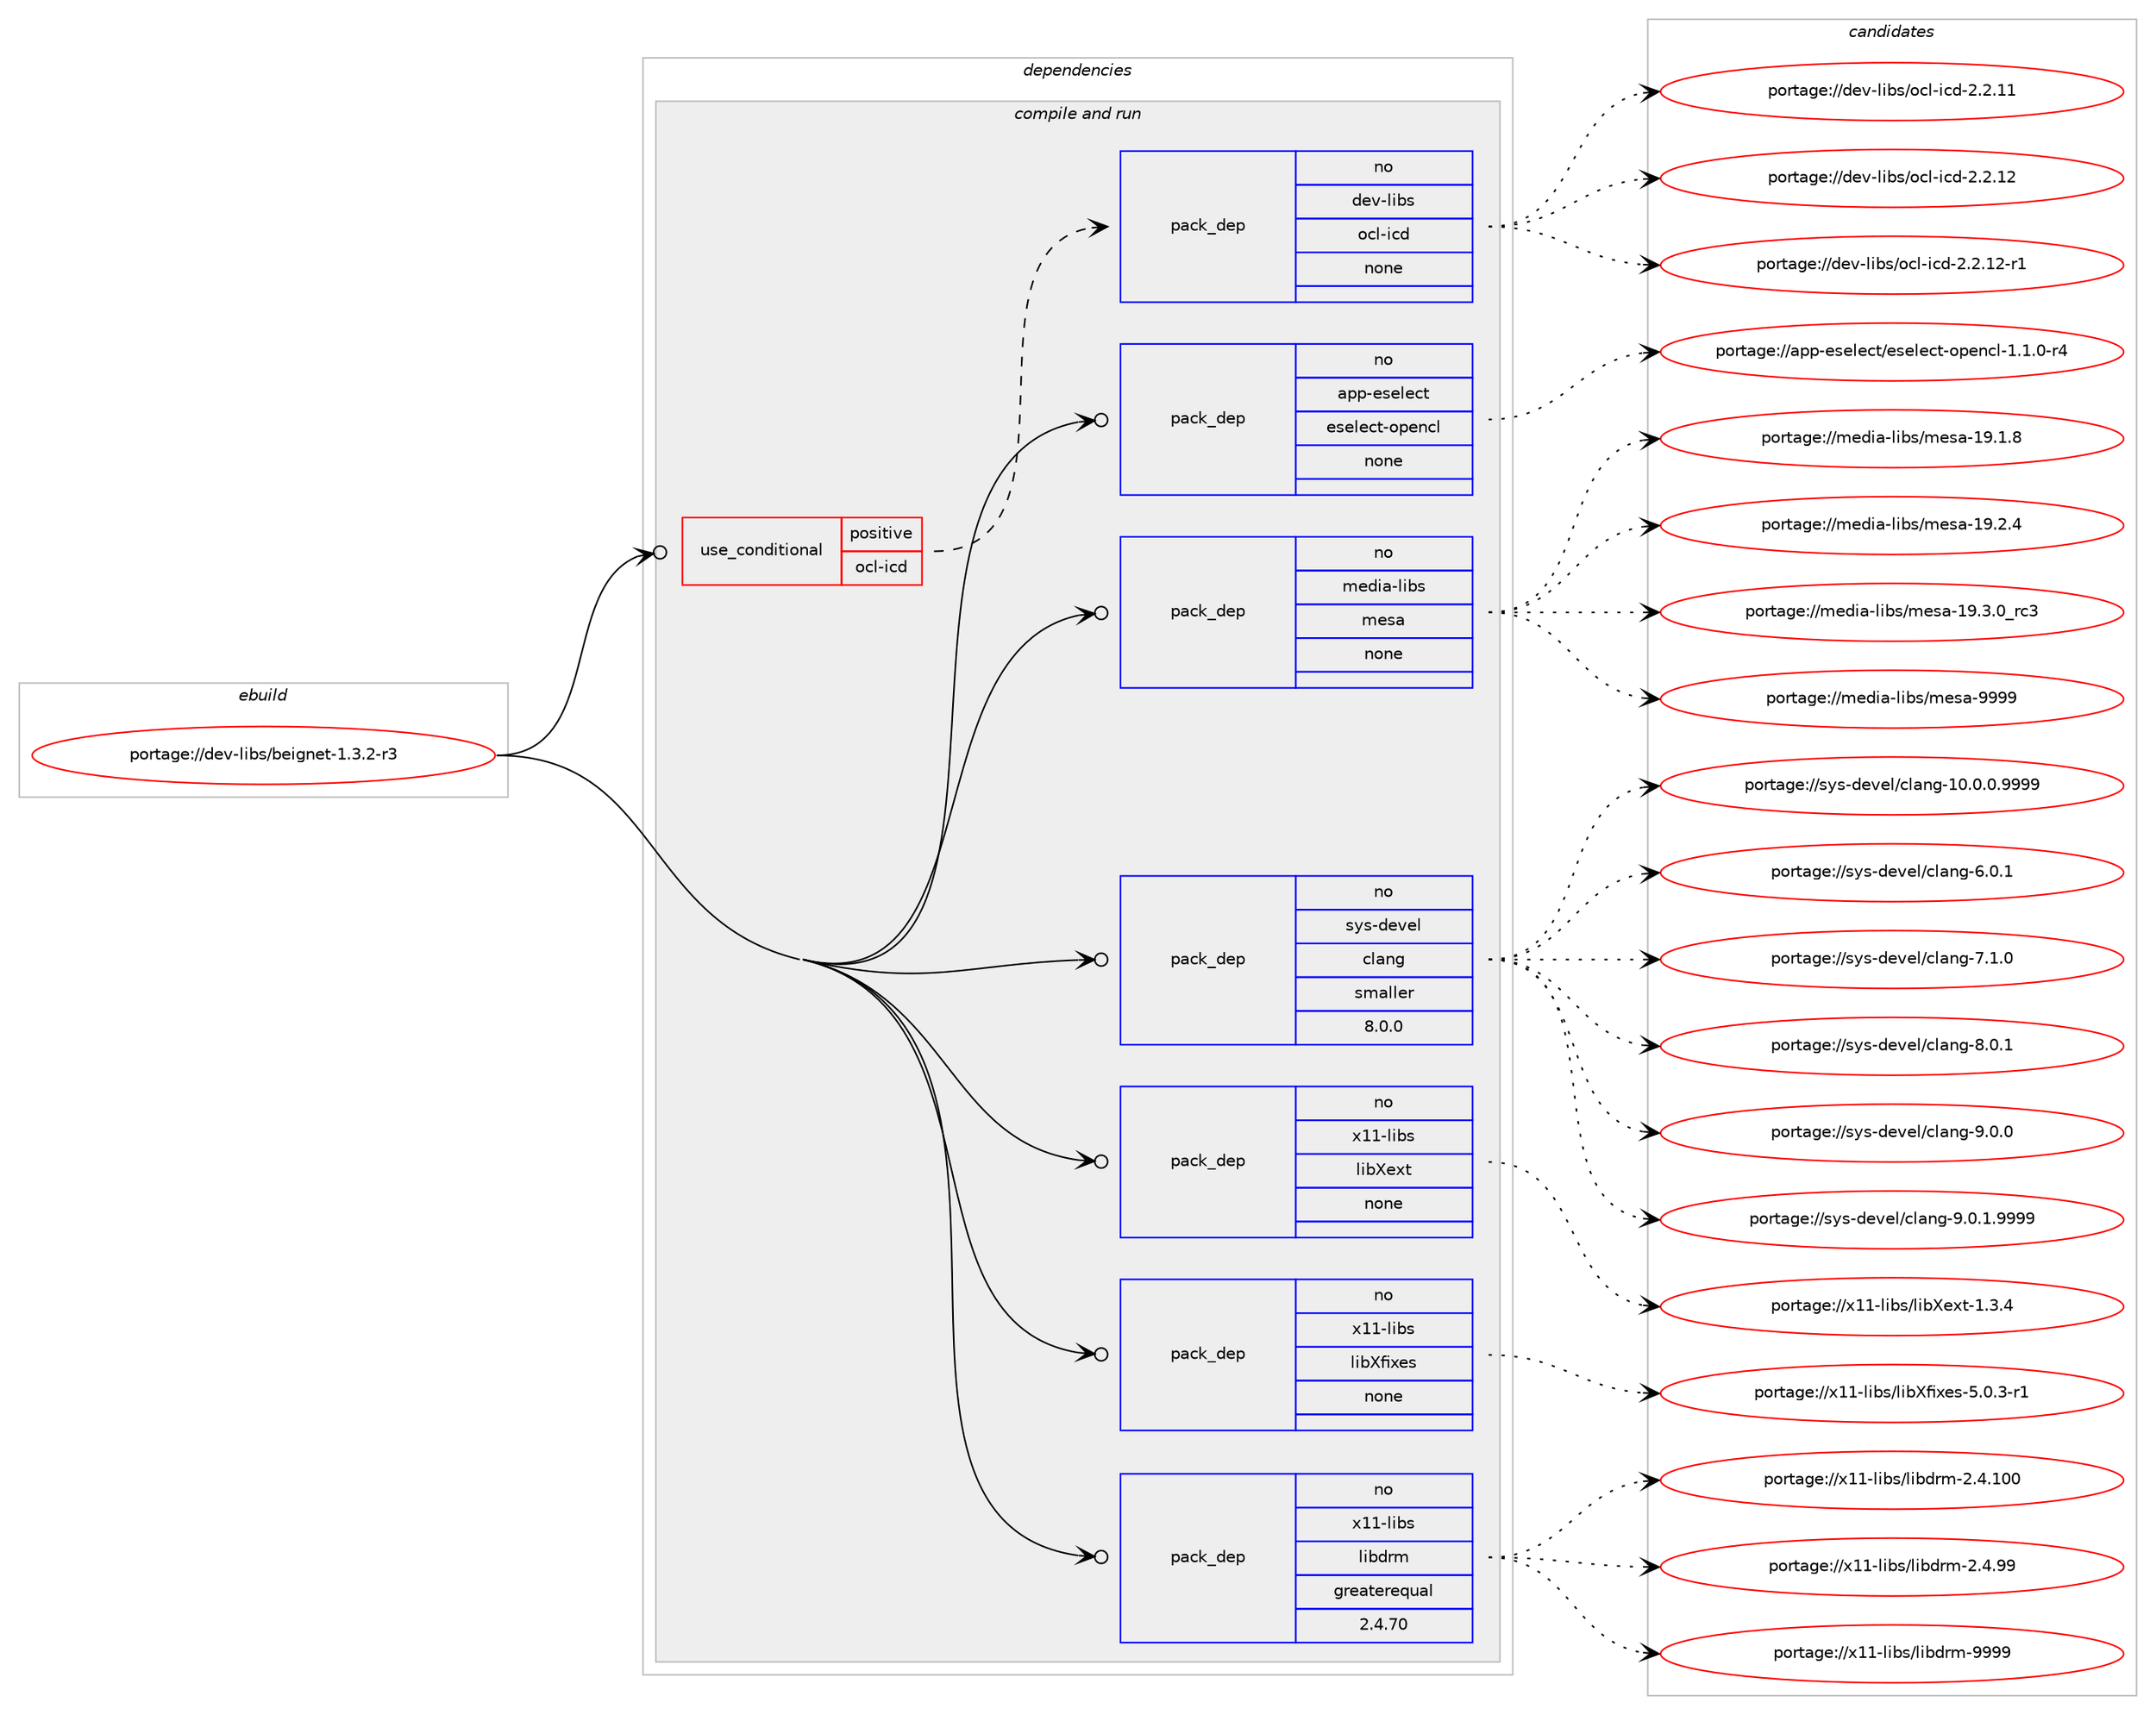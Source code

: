 digraph prolog {

# *************
# Graph options
# *************

newrank=true;
concentrate=true;
compound=true;
graph [rankdir=LR,fontname=Helvetica,fontsize=10,ranksep=1.5];#, ranksep=2.5, nodesep=0.2];
edge  [arrowhead=vee];
node  [fontname=Helvetica,fontsize=10];

# **********
# The ebuild
# **********

subgraph cluster_leftcol {
color=gray;
rank=same;
label=<<i>ebuild</i>>;
id [label="portage://dev-libs/beignet-1.3.2-r3", color=red, width=4, href="../dev-libs/beignet-1.3.2-r3.svg"];
}

# ****************
# The dependencies
# ****************

subgraph cluster_midcol {
color=gray;
label=<<i>dependencies</i>>;
subgraph cluster_compile {
fillcolor="#eeeeee";
style=filled;
label=<<i>compile</i>>;
}
subgraph cluster_compileandrun {
fillcolor="#eeeeee";
style=filled;
label=<<i>compile and run</i>>;
subgraph cond20413 {
dependency97861 [label=<<TABLE BORDER="0" CELLBORDER="1" CELLSPACING="0" CELLPADDING="4"><TR><TD ROWSPAN="3" CELLPADDING="10">use_conditional</TD></TR><TR><TD>positive</TD></TR><TR><TD>ocl-icd</TD></TR></TABLE>>, shape=none, color=red];
subgraph pack74554 {
dependency97862 [label=<<TABLE BORDER="0" CELLBORDER="1" CELLSPACING="0" CELLPADDING="4" WIDTH="220"><TR><TD ROWSPAN="6" CELLPADDING="30">pack_dep</TD></TR><TR><TD WIDTH="110">no</TD></TR><TR><TD>dev-libs</TD></TR><TR><TD>ocl-icd</TD></TR><TR><TD>none</TD></TR><TR><TD></TD></TR></TABLE>>, shape=none, color=blue];
}
dependency97861:e -> dependency97862:w [weight=20,style="dashed",arrowhead="vee"];
}
id:e -> dependency97861:w [weight=20,style="solid",arrowhead="odotvee"];
subgraph pack74555 {
dependency97863 [label=<<TABLE BORDER="0" CELLBORDER="1" CELLSPACING="0" CELLPADDING="4" WIDTH="220"><TR><TD ROWSPAN="6" CELLPADDING="30">pack_dep</TD></TR><TR><TD WIDTH="110">no</TD></TR><TR><TD>app-eselect</TD></TR><TR><TD>eselect-opencl</TD></TR><TR><TD>none</TD></TR><TR><TD></TD></TR></TABLE>>, shape=none, color=blue];
}
id:e -> dependency97863:w [weight=20,style="solid",arrowhead="odotvee"];
subgraph pack74556 {
dependency97864 [label=<<TABLE BORDER="0" CELLBORDER="1" CELLSPACING="0" CELLPADDING="4" WIDTH="220"><TR><TD ROWSPAN="6" CELLPADDING="30">pack_dep</TD></TR><TR><TD WIDTH="110">no</TD></TR><TR><TD>media-libs</TD></TR><TR><TD>mesa</TD></TR><TR><TD>none</TD></TR><TR><TD></TD></TR></TABLE>>, shape=none, color=blue];
}
id:e -> dependency97864:w [weight=20,style="solid",arrowhead="odotvee"];
subgraph pack74557 {
dependency97865 [label=<<TABLE BORDER="0" CELLBORDER="1" CELLSPACING="0" CELLPADDING="4" WIDTH="220"><TR><TD ROWSPAN="6" CELLPADDING="30">pack_dep</TD></TR><TR><TD WIDTH="110">no</TD></TR><TR><TD>sys-devel</TD></TR><TR><TD>clang</TD></TR><TR><TD>smaller</TD></TR><TR><TD>8.0.0</TD></TR></TABLE>>, shape=none, color=blue];
}
id:e -> dependency97865:w [weight=20,style="solid",arrowhead="odotvee"];
subgraph pack74558 {
dependency97866 [label=<<TABLE BORDER="0" CELLBORDER="1" CELLSPACING="0" CELLPADDING="4" WIDTH="220"><TR><TD ROWSPAN="6" CELLPADDING="30">pack_dep</TD></TR><TR><TD WIDTH="110">no</TD></TR><TR><TD>x11-libs</TD></TR><TR><TD>libXext</TD></TR><TR><TD>none</TD></TR><TR><TD></TD></TR></TABLE>>, shape=none, color=blue];
}
id:e -> dependency97866:w [weight=20,style="solid",arrowhead="odotvee"];
subgraph pack74559 {
dependency97867 [label=<<TABLE BORDER="0" CELLBORDER="1" CELLSPACING="0" CELLPADDING="4" WIDTH="220"><TR><TD ROWSPAN="6" CELLPADDING="30">pack_dep</TD></TR><TR><TD WIDTH="110">no</TD></TR><TR><TD>x11-libs</TD></TR><TR><TD>libXfixes</TD></TR><TR><TD>none</TD></TR><TR><TD></TD></TR></TABLE>>, shape=none, color=blue];
}
id:e -> dependency97867:w [weight=20,style="solid",arrowhead="odotvee"];
subgraph pack74560 {
dependency97868 [label=<<TABLE BORDER="0" CELLBORDER="1" CELLSPACING="0" CELLPADDING="4" WIDTH="220"><TR><TD ROWSPAN="6" CELLPADDING="30">pack_dep</TD></TR><TR><TD WIDTH="110">no</TD></TR><TR><TD>x11-libs</TD></TR><TR><TD>libdrm</TD></TR><TR><TD>greaterequal</TD></TR><TR><TD>2.4.70</TD></TR></TABLE>>, shape=none, color=blue];
}
id:e -> dependency97868:w [weight=20,style="solid",arrowhead="odotvee"];
}
subgraph cluster_run {
fillcolor="#eeeeee";
style=filled;
label=<<i>run</i>>;
}
}

# **************
# The candidates
# **************

subgraph cluster_choices {
rank=same;
color=gray;
label=<<i>candidates</i>>;

subgraph choice74554 {
color=black;
nodesep=1;
choiceportage10010111845108105981154711199108451059910045504650464949 [label="portage://dev-libs/ocl-icd-2.2.11", color=red, width=4,href="../dev-libs/ocl-icd-2.2.11.svg"];
choiceportage10010111845108105981154711199108451059910045504650464950 [label="portage://dev-libs/ocl-icd-2.2.12", color=red, width=4,href="../dev-libs/ocl-icd-2.2.12.svg"];
choiceportage100101118451081059811547111991084510599100455046504649504511449 [label="portage://dev-libs/ocl-icd-2.2.12-r1", color=red, width=4,href="../dev-libs/ocl-icd-2.2.12-r1.svg"];
dependency97862:e -> choiceportage10010111845108105981154711199108451059910045504650464949:w [style=dotted,weight="100"];
dependency97862:e -> choiceportage10010111845108105981154711199108451059910045504650464950:w [style=dotted,weight="100"];
dependency97862:e -> choiceportage100101118451081059811547111991084510599100455046504649504511449:w [style=dotted,weight="100"];
}
subgraph choice74555 {
color=black;
nodesep=1;
choiceportage971121124510111510110810199116471011151011081019911645111112101110991084549464946484511452 [label="portage://app-eselect/eselect-opencl-1.1.0-r4", color=red, width=4,href="../app-eselect/eselect-opencl-1.1.0-r4.svg"];
dependency97863:e -> choiceportage971121124510111510110810199116471011151011081019911645111112101110991084549464946484511452:w [style=dotted,weight="100"];
}
subgraph choice74556 {
color=black;
nodesep=1;
choiceportage109101100105974510810598115471091011159745495746494656 [label="portage://media-libs/mesa-19.1.8", color=red, width=4,href="../media-libs/mesa-19.1.8.svg"];
choiceportage109101100105974510810598115471091011159745495746504652 [label="portage://media-libs/mesa-19.2.4", color=red, width=4,href="../media-libs/mesa-19.2.4.svg"];
choiceportage109101100105974510810598115471091011159745495746514648951149951 [label="portage://media-libs/mesa-19.3.0_rc3", color=red, width=4,href="../media-libs/mesa-19.3.0_rc3.svg"];
choiceportage10910110010597451081059811547109101115974557575757 [label="portage://media-libs/mesa-9999", color=red, width=4,href="../media-libs/mesa-9999.svg"];
dependency97864:e -> choiceportage109101100105974510810598115471091011159745495746494656:w [style=dotted,weight="100"];
dependency97864:e -> choiceportage109101100105974510810598115471091011159745495746504652:w [style=dotted,weight="100"];
dependency97864:e -> choiceportage109101100105974510810598115471091011159745495746514648951149951:w [style=dotted,weight="100"];
dependency97864:e -> choiceportage10910110010597451081059811547109101115974557575757:w [style=dotted,weight="100"];
}
subgraph choice74557 {
color=black;
nodesep=1;
choiceportage11512111545100101118101108479910897110103454948464846484657575757 [label="portage://sys-devel/clang-10.0.0.9999", color=red, width=4,href="../sys-devel/clang-10.0.0.9999.svg"];
choiceportage11512111545100101118101108479910897110103455446484649 [label="portage://sys-devel/clang-6.0.1", color=red, width=4,href="../sys-devel/clang-6.0.1.svg"];
choiceportage11512111545100101118101108479910897110103455546494648 [label="portage://sys-devel/clang-7.1.0", color=red, width=4,href="../sys-devel/clang-7.1.0.svg"];
choiceportage11512111545100101118101108479910897110103455646484649 [label="portage://sys-devel/clang-8.0.1", color=red, width=4,href="../sys-devel/clang-8.0.1.svg"];
choiceportage11512111545100101118101108479910897110103455746484648 [label="portage://sys-devel/clang-9.0.0", color=red, width=4,href="../sys-devel/clang-9.0.0.svg"];
choiceportage115121115451001011181011084799108971101034557464846494657575757 [label="portage://sys-devel/clang-9.0.1.9999", color=red, width=4,href="../sys-devel/clang-9.0.1.9999.svg"];
dependency97865:e -> choiceportage11512111545100101118101108479910897110103454948464846484657575757:w [style=dotted,weight="100"];
dependency97865:e -> choiceportage11512111545100101118101108479910897110103455446484649:w [style=dotted,weight="100"];
dependency97865:e -> choiceportage11512111545100101118101108479910897110103455546494648:w [style=dotted,weight="100"];
dependency97865:e -> choiceportage11512111545100101118101108479910897110103455646484649:w [style=dotted,weight="100"];
dependency97865:e -> choiceportage11512111545100101118101108479910897110103455746484648:w [style=dotted,weight="100"];
dependency97865:e -> choiceportage115121115451001011181011084799108971101034557464846494657575757:w [style=dotted,weight="100"];
}
subgraph choice74558 {
color=black;
nodesep=1;
choiceportage12049494510810598115471081059888101120116454946514652 [label="portage://x11-libs/libXext-1.3.4", color=red, width=4,href="../x11-libs/libXext-1.3.4.svg"];
dependency97866:e -> choiceportage12049494510810598115471081059888101120116454946514652:w [style=dotted,weight="100"];
}
subgraph choice74559 {
color=black;
nodesep=1;
choiceportage120494945108105981154710810598881021051201011154553464846514511449 [label="portage://x11-libs/libXfixes-5.0.3-r1", color=red, width=4,href="../x11-libs/libXfixes-5.0.3-r1.svg"];
dependency97867:e -> choiceportage120494945108105981154710810598881021051201011154553464846514511449:w [style=dotted,weight="100"];
}
subgraph choice74560 {
color=black;
nodesep=1;
choiceportage1204949451081059811547108105981001141094550465246494848 [label="portage://x11-libs/libdrm-2.4.100", color=red, width=4,href="../x11-libs/libdrm-2.4.100.svg"];
choiceportage12049494510810598115471081059810011410945504652465757 [label="portage://x11-libs/libdrm-2.4.99", color=red, width=4,href="../x11-libs/libdrm-2.4.99.svg"];
choiceportage1204949451081059811547108105981001141094557575757 [label="portage://x11-libs/libdrm-9999", color=red, width=4,href="../x11-libs/libdrm-9999.svg"];
dependency97868:e -> choiceportage1204949451081059811547108105981001141094550465246494848:w [style=dotted,weight="100"];
dependency97868:e -> choiceportage12049494510810598115471081059810011410945504652465757:w [style=dotted,weight="100"];
dependency97868:e -> choiceportage1204949451081059811547108105981001141094557575757:w [style=dotted,weight="100"];
}
}

}
